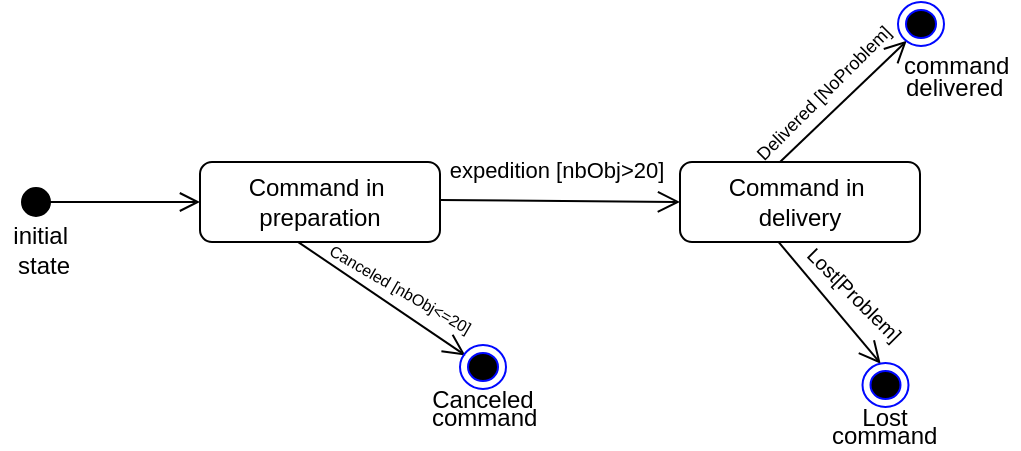 <mxfile version="25.0.2">
  <diagram name="Page-1" id="po45LHE88QqMOUHIm8GM">
    <mxGraphModel dx="538" dy="348" grid="1" gridSize="10" guides="1" tooltips="1" connect="1" arrows="1" fold="1" page="1" pageScale="1" pageWidth="850" pageHeight="1100" math="0" shadow="0">
      <root>
        <mxCell id="0" />
        <mxCell id="1" parent="0" />
        <mxCell id="xy3dnoAFc5WgyjDFL9jQ-1" value="" style="html=1;verticalAlign=bottom;startArrow=circle;startFill=1;endArrow=open;startSize=6;endSize=8;curved=0;rounded=0;entryX=0;entryY=0.5;entryDx=0;entryDy=0;" edge="1" parent="1" target="xy3dnoAFc5WgyjDFL9jQ-3">
          <mxGeometry width="80" relative="1" as="geometry">
            <mxPoint x="260" y="230" as="sourcePoint" />
            <mxPoint x="340" y="230" as="targetPoint" />
          </mxGeometry>
        </mxCell>
        <mxCell id="xy3dnoAFc5WgyjDFL9jQ-2" value="&lt;div style=&quot;&quot;&gt;&lt;span style=&quot;background-color: initial;&quot;&gt;initial&amp;nbsp;&lt;/span&gt;&lt;/div&gt;&lt;div&gt;state&lt;/div&gt;" style="text;html=1;align=center;verticalAlign=middle;whiteSpace=wrap;rounded=0;" vertex="1" parent="1">
          <mxGeometry x="256" y="239" width="32" height="30" as="geometry" />
        </mxCell>
        <mxCell id="xy3dnoAFc5WgyjDFL9jQ-3" value="Command in&amp;nbsp;&lt;div&gt;preparation&lt;/div&gt;" style="rounded=1;whiteSpace=wrap;html=1;fillColor=none;" vertex="1" parent="1">
          <mxGeometry x="350" y="210" width="120" height="40" as="geometry" />
        </mxCell>
        <mxCell id="xy3dnoAFc5WgyjDFL9jQ-5" value="Command in&amp;nbsp;&lt;div&gt;delivery&lt;/div&gt;" style="rounded=1;whiteSpace=wrap;html=1;fillColor=none;" vertex="1" parent="1">
          <mxGeometry x="590" y="210" width="120" height="40" as="geometry" />
        </mxCell>
        <mxCell id="xy3dnoAFc5WgyjDFL9jQ-6" value="" style="endArrow=open;endFill=1;endSize=9;html=1;rounded=0;exitX=0.988;exitY=0.499;exitDx=0;exitDy=0;exitPerimeter=0;" edge="1" parent="1">
          <mxGeometry width="160" relative="1" as="geometry">
            <mxPoint x="469.56" y="229" as="sourcePoint" />
            <mxPoint x="590" y="230" as="targetPoint" />
          </mxGeometry>
        </mxCell>
        <mxCell id="xy3dnoAFc5WgyjDFL9jQ-7" value="&lt;font style=&quot;font-size: 11px;&quot;&gt;expedition [nbObj&amp;gt;20]&lt;/font&gt;" style="text;html=1;align=center;verticalAlign=middle;whiteSpace=wrap;rounded=0;" vertex="1" parent="1">
          <mxGeometry x="467" y="207" width="123" height="13" as="geometry" />
        </mxCell>
        <mxCell id="xy3dnoAFc5WgyjDFL9jQ-8" value="" style="endArrow=open;endFill=1;endSize=9;html=1;rounded=0;exitX=0.412;exitY=1.005;exitDx=0;exitDy=0;exitPerimeter=0;entryX=0.459;entryY=0.316;entryDx=0;entryDy=0;entryPerimeter=0;" edge="1" parent="1" source="xy3dnoAFc5WgyjDFL9jQ-5" target="xy3dnoAFc5WgyjDFL9jQ-15">
          <mxGeometry width="160" relative="1" as="geometry">
            <mxPoint x="630" y="269" as="sourcePoint" />
            <mxPoint x="680" y="300" as="targetPoint" />
          </mxGeometry>
        </mxCell>
        <mxCell id="xy3dnoAFc5WgyjDFL9jQ-10" value="" style="endArrow=open;endFill=1;endSize=9;html=1;rounded=0;exitX=0.413;exitY=-0.009;exitDx=0;exitDy=0;exitPerimeter=0;entryX=0.379;entryY=0.645;entryDx=0;entryDy=0;entryPerimeter=0;" edge="1" parent="1" target="xy3dnoAFc5WgyjDFL9jQ-13">
          <mxGeometry width="160" relative="1" as="geometry">
            <mxPoint x="640" y="210" as="sourcePoint" />
            <mxPoint x="681" y="175" as="targetPoint" />
          </mxGeometry>
        </mxCell>
        <mxCell id="xy3dnoAFc5WgyjDFL9jQ-13" value="" style="ellipse;html=1;shape=endState;fillColor=#000000;strokeColor=#0008ff;perimeterSpacing=18;strokeWidth=1;" vertex="1" parent="1">
          <mxGeometry x="699" y="130" width="23" height="22" as="geometry" />
        </mxCell>
        <mxCell id="xy3dnoAFc5WgyjDFL9jQ-15" value="" style="ellipse;html=1;shape=endState;fillColor=#000000;strokeColor=#0008ff;perimeterSpacing=18;strokeWidth=1;" vertex="1" parent="1">
          <mxGeometry x="681.25" y="310.5" width="23" height="22" as="geometry" />
        </mxCell>
        <mxCell id="xy3dnoAFc5WgyjDFL9jQ-21" value="command" style="text;html=1;align=left;verticalAlign=middle;whiteSpace=wrap;rounded=0;" vertex="1" parent="1">
          <mxGeometry x="699.5" y="155" width="58.5" height="13" as="geometry" />
        </mxCell>
        <mxCell id="xy3dnoAFc5WgyjDFL9jQ-22" value="delivered" style="text;html=1;align=left;verticalAlign=middle;whiteSpace=wrap;rounded=0;" vertex="1" parent="1">
          <mxGeometry x="701" y="166" width="58.5" height="13" as="geometry" />
        </mxCell>
        <mxCell id="xy3dnoAFc5WgyjDFL9jQ-23" value="command" style="text;html=1;align=left;verticalAlign=middle;whiteSpace=wrap;rounded=0;" vertex="1" parent="1">
          <mxGeometry x="663.5" y="340" width="58.5" height="13" as="geometry" />
        </mxCell>
        <mxCell id="xy3dnoAFc5WgyjDFL9jQ-24" value="Lost" style="text;html=1;align=center;verticalAlign=middle;whiteSpace=wrap;rounded=0;" vertex="1" parent="1">
          <mxGeometry x="662.5" y="331" width="58.5" height="13" as="geometry" />
        </mxCell>
        <mxCell id="xy3dnoAFc5WgyjDFL9jQ-25" value="" style="endArrow=open;endFill=1;endSize=9;html=1;rounded=0;exitX=0.408;exitY=0.998;exitDx=0;exitDy=0;exitPerimeter=0;entryX=0.351;entryY=0.4;entryDx=0;entryDy=0;entryPerimeter=0;" edge="1" parent="1" source="xy3dnoAFc5WgyjDFL9jQ-3" target="xy3dnoAFc5WgyjDFL9jQ-26">
          <mxGeometry width="160" relative="1" as="geometry">
            <mxPoint x="479.56" y="239" as="sourcePoint" />
            <mxPoint x="440" y="280" as="targetPoint" />
          </mxGeometry>
        </mxCell>
        <mxCell id="xy3dnoAFc5WgyjDFL9jQ-26" value="" style="ellipse;html=1;shape=endState;fillColor=#000000;strokeColor=#0008ff;perimeterSpacing=18;strokeWidth=1;" vertex="1" parent="1">
          <mxGeometry x="480" y="301.5" width="23" height="22" as="geometry" />
        </mxCell>
        <mxCell id="xy3dnoAFc5WgyjDFL9jQ-27" value="Canceled" style="text;html=1;align=center;verticalAlign=middle;whiteSpace=wrap;rounded=0;" vertex="1" parent="1">
          <mxGeometry x="462.25" y="322.5" width="58.5" height="13" as="geometry" />
        </mxCell>
        <mxCell id="xy3dnoAFc5WgyjDFL9jQ-28" value="command" style="text;html=1;align=left;verticalAlign=middle;whiteSpace=wrap;rounded=0;" vertex="1" parent="1">
          <mxGeometry x="464" y="331.5" width="58.5" height="13" as="geometry" />
        </mxCell>
        <mxCell id="xy3dnoAFc5WgyjDFL9jQ-29" value="&lt;font style=&quot;font-size: 9px;&quot;&gt;Delivered [NoProblem]&lt;/font&gt;" style="text;html=1;align=center;verticalAlign=middle;whiteSpace=wrap;rounded=0;rotation=-45;" vertex="1" parent="1">
          <mxGeometry x="606" y="168" width="110" height="13" as="geometry" />
        </mxCell>
        <mxCell id="xy3dnoAFc5WgyjDFL9jQ-31" value="&lt;font style=&quot;font-size: 10px;&quot;&gt;Lost[Problem]&lt;/font&gt;" style="text;html=1;align=center;verticalAlign=middle;whiteSpace=wrap;rounded=0;rotation=45;" vertex="1" parent="1">
          <mxGeometry x="637.5" y="265" width="80" height="21" as="geometry" />
        </mxCell>
        <mxCell id="xy3dnoAFc5WgyjDFL9jQ-33" value="&lt;font style=&quot;font-size: 8px;&quot;&gt;Canceled [nbObj&amp;lt;=20]&lt;/font&gt;" style="text;html=1;align=center;verticalAlign=middle;whiteSpace=wrap;rounded=0;rotation=30;" vertex="1" parent="1">
          <mxGeometry x="408.25" y="266" width="86" height="13" as="geometry" />
        </mxCell>
      </root>
    </mxGraphModel>
  </diagram>
</mxfile>
